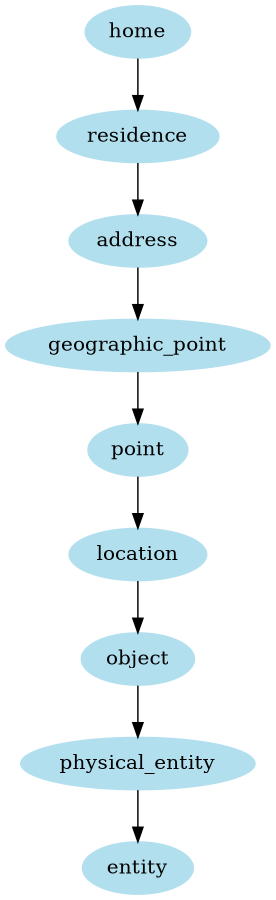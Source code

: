 digraph unix {
	node [color=lightblue2 style=filled]
	size="6,6"
	home -> residence
	residence -> address
	address -> geographic_point
	geographic_point -> point
	point -> location
	location -> object
	object -> physical_entity
	physical_entity -> entity
}
